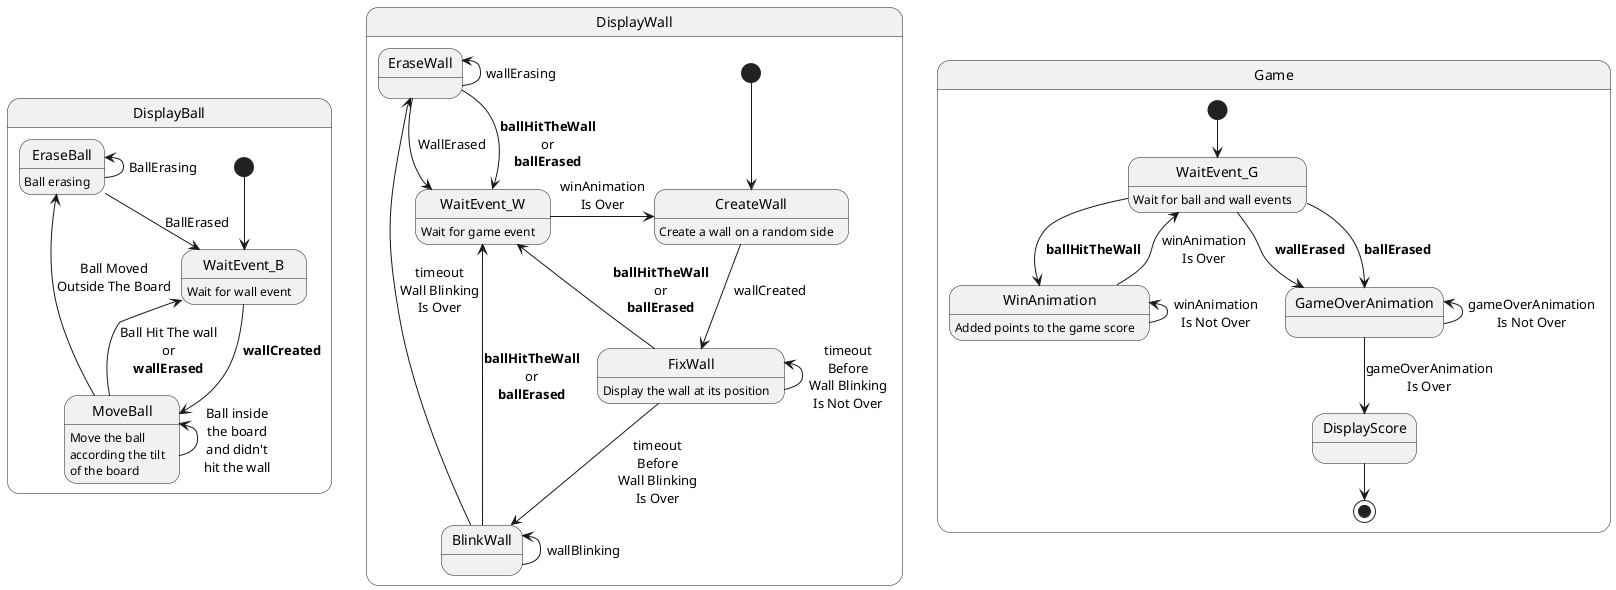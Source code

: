 @startuml

state DisplayBall {
    [*] --> WaitEvent_B

    WaitEvent_B : Wait for wall event
    WaitEvent_B -> MoveBall : **wallCreated**

    MoveBall : Move the ball\naccording the tilt\nof the board
    MoveBall -up-> MoveBall : Ball inside\nthe board\nand didn't\nhit the wall
    MoveBall --> EraseBall :  Ball Moved\nOutside The Board
    MoveBall --> WaitEvent_B : Ball Hit The wall\nor\n**wallErased**

    EraseBall : Ball erasing
    EraseBall -up-> EraseBall : BallErasing
    EraseBall --> WaitEvent_B : BallErased

}

state DisplayWall {
    [*] --> CreateWall

    CreateWall : Create a wall on a random side
    CreateWall --> FixWall : wallCreated

    FixWall : Display the wall at its position
    FixWall -up-> FixWall : timeout\nBefore\nWall Blinking\nIs Not Over
    FixWall --> BlinkWall : timeout\nBefore\nWall Blinking\nIs Over
    FixWall ->  WaitEvent_W : **ballHitTheWall**\nor\n**ballErased**
    
    BlinkWall -up-> BlinkWall : wallBlinking
    BlinkWall --> EraseWall : timeout\nWall Blinking\nIs Over
    BlinkWall ->  WaitEvent_W : **ballHitTheWall**\nor\n**ballErased**

    EraseWall -up-> EraseWall : wallErasing
    EraseWall --> WaitEvent_W : WallErased
    EraseWall ->  WaitEvent_W : **ballHitTheWall**\nor\n**ballErased**
    
    WaitEvent_W : Wait for game event
    WaitEvent_W -> CreateWall : winAnimation\nIs Over
}

state Game {
    [*] --> WaitEvent_G

    WaitEvent_G : Wait for ball and wall events
    WaitEvent_G --> GameOverAnimation : **wallErased**
    WaitEvent_G --> GameOverAnimation : **ballErased**

    WaitEvent_G --> WinAnimation : **ballHitTheWall**

    WinAnimation : Added points to the game score
    WinAnimation -up-> WinAnimation : winAnimation\nIs Not Over
    WinAnimation --> WaitEvent_G : winAnimation\nIs Over

    GameOverAnimation -up-> GameOverAnimation : gameOverAnimation\nIs Not Over
    GameOverAnimation --> DisplayScore : gameOverAnimation\nIs Over

    DisplayScore --> [*]
}

@enduml
